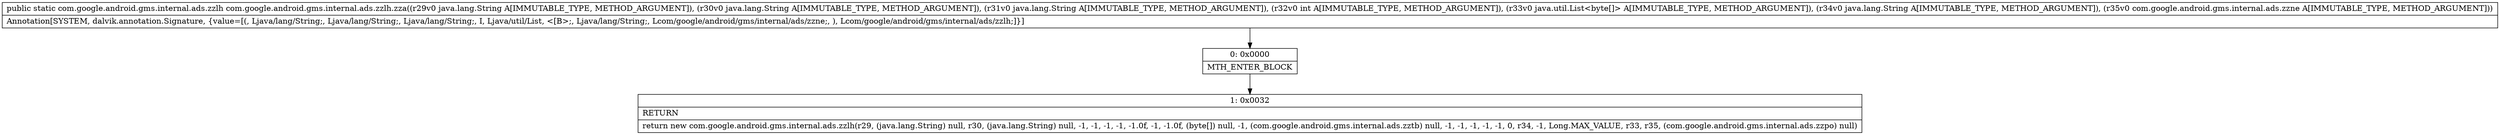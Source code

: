 digraph "CFG forcom.google.android.gms.internal.ads.zzlh.zza(Ljava\/lang\/String;Ljava\/lang\/String;Ljava\/lang\/String;ILjava\/util\/List;Ljava\/lang\/String;Lcom\/google\/android\/gms\/internal\/ads\/zzne;)Lcom\/google\/android\/gms\/internal\/ads\/zzlh;" {
Node_0 [shape=record,label="{0\:\ 0x0000|MTH_ENTER_BLOCK\l}"];
Node_1 [shape=record,label="{1\:\ 0x0032|RETURN\l|return new com.google.android.gms.internal.ads.zzlh(r29, (java.lang.String) null, r30, (java.lang.String) null, \-1, \-1, \-1, \-1, \-1.0f, \-1, \-1.0f, (byte[]) null, \-1, (com.google.android.gms.internal.ads.zztb) null, \-1, \-1, \-1, \-1, \-1, 0, r34, \-1, Long.MAX_VALUE, r33, r35, (com.google.android.gms.internal.ads.zzpo) null)\l}"];
MethodNode[shape=record,label="{public static com.google.android.gms.internal.ads.zzlh com.google.android.gms.internal.ads.zzlh.zza((r29v0 java.lang.String A[IMMUTABLE_TYPE, METHOD_ARGUMENT]), (r30v0 java.lang.String A[IMMUTABLE_TYPE, METHOD_ARGUMENT]), (r31v0 java.lang.String A[IMMUTABLE_TYPE, METHOD_ARGUMENT]), (r32v0 int A[IMMUTABLE_TYPE, METHOD_ARGUMENT]), (r33v0 java.util.List\<byte[]\> A[IMMUTABLE_TYPE, METHOD_ARGUMENT]), (r34v0 java.lang.String A[IMMUTABLE_TYPE, METHOD_ARGUMENT]), (r35v0 com.google.android.gms.internal.ads.zzne A[IMMUTABLE_TYPE, METHOD_ARGUMENT]))  | Annotation[SYSTEM, dalvik.annotation.Signature, \{value=[(, Ljava\/lang\/String;, Ljava\/lang\/String;, Ljava\/lang\/String;, I, Ljava\/util\/List, \<[B\>;, Ljava\/lang\/String;, Lcom\/google\/android\/gms\/internal\/ads\/zzne;, ), Lcom\/google\/android\/gms\/internal\/ads\/zzlh;]\}]\l}"];
MethodNode -> Node_0;
Node_0 -> Node_1;
}

